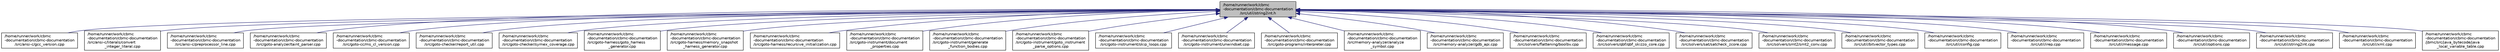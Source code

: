 digraph "/home/runner/work/cbmc-documentation/cbmc-documentation/src/util/string2int.h"
{
 // LATEX_PDF_SIZE
  bgcolor="transparent";
  edge [fontname="Helvetica",fontsize="10",labelfontname="Helvetica",labelfontsize="10"];
  node [fontname="Helvetica",fontsize="10",shape=record];
  Node1 [label="/home/runner/work/cbmc\l-documentation/cbmc-documentation\l/src/util/string2int.h",height=0.2,width=0.4,color="black", fillcolor="grey75", style="filled", fontcolor="black",tooltip=" "];
  Node1 -> Node2 [dir="back",color="midnightblue",fontsize="10",style="solid",fontname="Helvetica"];
  Node2 [label="/home/runner/work/cbmc\l-documentation/cbmc-documentation\l/src/ansi-c/gcc_version.cpp",height=0.2,width=0.4,color="black",URL="$gcc__version_8cpp.html",tooltip=" "];
  Node1 -> Node3 [dir="back",color="midnightblue",fontsize="10",style="solid",fontname="Helvetica"];
  Node3 [label="/home/runner/work/cbmc\l-documentation/cbmc-documentation\l/src/ansi-c/literals/convert\l_integer_literal.cpp",height=0.2,width=0.4,color="black",URL="$convert__integer__literal_8cpp.html",tooltip=" "];
  Node1 -> Node4 [dir="back",color="midnightblue",fontsize="10",style="solid",fontname="Helvetica"];
  Node4 [label="/home/runner/work/cbmc\l-documentation/cbmc-documentation\l/src/ansi-c/preprocessor_line.cpp",height=0.2,width=0.4,color="black",URL="$preprocessor__line_8cpp.html",tooltip=" "];
  Node1 -> Node5 [dir="back",color="midnightblue",fontsize="10",style="solid",fontname="Helvetica"];
  Node5 [label="/home/runner/work/cbmc\l-documentation/cbmc-documentation\l/src/goto-analyzer/taint_parser.cpp",height=0.2,width=0.4,color="black",URL="$taint__parser_8cpp.html",tooltip=" "];
  Node1 -> Node6 [dir="back",color="midnightblue",fontsize="10",style="solid",fontname="Helvetica"];
  Node6 [label="/home/runner/work/cbmc\l-documentation/cbmc-documentation\l/src/goto-cc/ms_cl_version.cpp",height=0.2,width=0.4,color="black",URL="$ms__cl__version_8cpp.html",tooltip=" "];
  Node1 -> Node7 [dir="back",color="midnightblue",fontsize="10",style="solid",fontname="Helvetica"];
  Node7 [label="/home/runner/work/cbmc\l-documentation/cbmc-documentation\l/src/goto-checker/report_util.cpp",height=0.2,width=0.4,color="black",URL="$report__util_8cpp.html",tooltip=" "];
  Node1 -> Node8 [dir="back",color="midnightblue",fontsize="10",style="solid",fontname="Helvetica"];
  Node8 [label="/home/runner/work/cbmc\l-documentation/cbmc-documentation\l/src/goto-checker/symex_coverage.cpp",height=0.2,width=0.4,color="black",URL="$symex__coverage_8cpp.html",tooltip=" "];
  Node1 -> Node9 [dir="back",color="midnightblue",fontsize="10",style="solid",fontname="Helvetica"];
  Node9 [label="/home/runner/work/cbmc\l-documentation/cbmc-documentation\l/src/goto-harness/goto_harness\l_generator.cpp",height=0.2,width=0.4,color="black",URL="$goto__harness__generator_8cpp.html",tooltip=" "];
  Node1 -> Node10 [dir="back",color="midnightblue",fontsize="10",style="solid",fontname="Helvetica"];
  Node10 [label="/home/runner/work/cbmc\l-documentation/cbmc-documentation\l/src/goto-harness/memory_snapshot\l_harness_generator.cpp",height=0.2,width=0.4,color="black",URL="$memory__snapshot__harness__generator_8cpp.html",tooltip=" "];
  Node1 -> Node11 [dir="back",color="midnightblue",fontsize="10",style="solid",fontname="Helvetica"];
  Node11 [label="/home/runner/work/cbmc\l-documentation/cbmc-documentation\l/src/goto-harness/recursive_initialization.cpp",height=0.2,width=0.4,color="black",URL="$recursive__initialization_8cpp.html",tooltip=" "];
  Node1 -> Node12 [dir="back",color="midnightblue",fontsize="10",style="solid",fontname="Helvetica"];
  Node12 [label="/home/runner/work/cbmc\l-documentation/cbmc-documentation\l/src/goto-instrument/document\l_properties.cpp",height=0.2,width=0.4,color="black",URL="$document__properties_8cpp.html",tooltip=" "];
  Node1 -> Node13 [dir="back",color="midnightblue",fontsize="10",style="solid",fontname="Helvetica"];
  Node13 [label="/home/runner/work/cbmc\l-documentation/cbmc-documentation\l/src/goto-instrument/generate\l_function_bodies.cpp",height=0.2,width=0.4,color="black",URL="$generate__function__bodies_8cpp.html",tooltip=" "];
  Node1 -> Node14 [dir="back",color="midnightblue",fontsize="10",style="solid",fontname="Helvetica"];
  Node14 [label="/home/runner/work/cbmc\l-documentation/cbmc-documentation\l/src/goto-instrument/goto_instrument\l_parse_options.cpp",height=0.2,width=0.4,color="black",URL="$goto__instrument__parse__options_8cpp.html",tooltip=" "];
  Node1 -> Node15 [dir="back",color="midnightblue",fontsize="10",style="solid",fontname="Helvetica"];
  Node15 [label="/home/runner/work/cbmc\l-documentation/cbmc-documentation\l/src/goto-instrument/skip_loops.cpp",height=0.2,width=0.4,color="black",URL="$skip__loops_8cpp.html",tooltip=" "];
  Node1 -> Node16 [dir="back",color="midnightblue",fontsize="10",style="solid",fontname="Helvetica"];
  Node16 [label="/home/runner/work/cbmc\l-documentation/cbmc-documentation\l/src/goto-instrument/unwindset.cpp",height=0.2,width=0.4,color="black",URL="$unwindset_8cpp.html",tooltip=" "];
  Node1 -> Node17 [dir="back",color="midnightblue",fontsize="10",style="solid",fontname="Helvetica"];
  Node17 [label="/home/runner/work/cbmc\l-documentation/cbmc-documentation\l/src/goto-programs/interpreter.cpp",height=0.2,width=0.4,color="black",URL="$interpreter_8cpp.html",tooltip=" "];
  Node1 -> Node18 [dir="back",color="midnightblue",fontsize="10",style="solid",fontname="Helvetica"];
  Node18 [label="/home/runner/work/cbmc\l-documentation/cbmc-documentation\l/src/memory-analyzer/analyze\l_symbol.cpp",height=0.2,width=0.4,color="black",URL="$analyze__symbol_8cpp.html",tooltip=" "];
  Node1 -> Node19 [dir="back",color="midnightblue",fontsize="10",style="solid",fontname="Helvetica"];
  Node19 [label="/home/runner/work/cbmc\l-documentation/cbmc-documentation\l/src/memory-analyzer/gdb_api.cpp",height=0.2,width=0.4,color="black",URL="$gdb__api_8cpp.html",tooltip=" "];
  Node1 -> Node20 [dir="back",color="midnightblue",fontsize="10",style="solid",fontname="Helvetica"];
  Node20 [label="/home/runner/work/cbmc\l-documentation/cbmc-documentation\l/src/solvers/flattening/boolbv.cpp",height=0.2,width=0.4,color="black",URL="$boolbv_8cpp.html",tooltip=" "];
  Node1 -> Node21 [dir="back",color="midnightblue",fontsize="10",style="solid",fontname="Helvetica"];
  Node21 [label="/home/runner/work/cbmc\l-documentation/cbmc-documentation\l/src/solvers/qbf/qbf_skizzo_core.cpp",height=0.2,width=0.4,color="black",URL="$qbf__skizzo__core_8cpp.html",tooltip=" "];
  Node1 -> Node22 [dir="back",color="midnightblue",fontsize="10",style="solid",fontname="Helvetica"];
  Node22 [label="/home/runner/work/cbmc\l-documentation/cbmc-documentation\l/src/solvers/sat/satcheck_zcore.cpp",height=0.2,width=0.4,color="black",URL="$satcheck__zcore_8cpp.html",tooltip=" "];
  Node1 -> Node23 [dir="back",color="midnightblue",fontsize="10",style="solid",fontname="Helvetica"];
  Node23 [label="/home/runner/work/cbmc\l-documentation/cbmc-documentation\l/src/solvers/smt2/smt2_conv.cpp",height=0.2,width=0.4,color="black",URL="$smt2__conv_8cpp.html",tooltip=" "];
  Node1 -> Node24 [dir="back",color="midnightblue",fontsize="10",style="solid",fontname="Helvetica"];
  Node24 [label="/home/runner/work/cbmc\l-documentation/cbmc-documentation\l/src/util/bitvector_types.cpp",height=0.2,width=0.4,color="black",URL="$bitvector__types_8cpp.html",tooltip=" "];
  Node1 -> Node25 [dir="back",color="midnightblue",fontsize="10",style="solid",fontname="Helvetica"];
  Node25 [label="/home/runner/work/cbmc\l-documentation/cbmc-documentation\l/src/util/config.cpp",height=0.2,width=0.4,color="black",URL="$config_8cpp.html",tooltip=" "];
  Node1 -> Node26 [dir="back",color="midnightblue",fontsize="10",style="solid",fontname="Helvetica"];
  Node26 [label="/home/runner/work/cbmc\l-documentation/cbmc-documentation\l/src/util/irep.cpp",height=0.2,width=0.4,color="black",URL="$irep_8cpp.html",tooltip=" "];
  Node1 -> Node27 [dir="back",color="midnightblue",fontsize="10",style="solid",fontname="Helvetica"];
  Node27 [label="/home/runner/work/cbmc\l-documentation/cbmc-documentation\l/src/util/message.cpp",height=0.2,width=0.4,color="black",URL="$src_2util_2message_8cpp.html",tooltip=" "];
  Node1 -> Node28 [dir="back",color="midnightblue",fontsize="10",style="solid",fontname="Helvetica"];
  Node28 [label="/home/runner/work/cbmc\l-documentation/cbmc-documentation\l/src/util/options.cpp",height=0.2,width=0.4,color="black",URL="$options_8cpp.html",tooltip=" "];
  Node1 -> Node29 [dir="back",color="midnightblue",fontsize="10",style="solid",fontname="Helvetica"];
  Node29 [label="/home/runner/work/cbmc\l-documentation/cbmc-documentation\l/src/util/string2int.cpp",height=0.2,width=0.4,color="black",URL="$string2int_8cpp.html",tooltip=" "];
  Node1 -> Node30 [dir="back",color="midnightblue",fontsize="10",style="solid",fontname="Helvetica"];
  Node30 [label="/home/runner/work/cbmc\l-documentation/cbmc-documentation\l/src/util/xml.cpp",height=0.2,width=0.4,color="black",URL="$xml_8cpp.html",tooltip=" "];
  Node1 -> Node31 [dir="back",color="midnightblue",fontsize="10",style="solid",fontname="Helvetica"];
  Node31 [label="/home/runner/work/cbmc\l-documentation/cbmc-documentation\l/jbmc/src/java_bytecode/java\l_local_variable_table.cpp",height=0.2,width=0.4,color="black",URL="$java__local__variable__table_8cpp.html",tooltip=" "];
}
